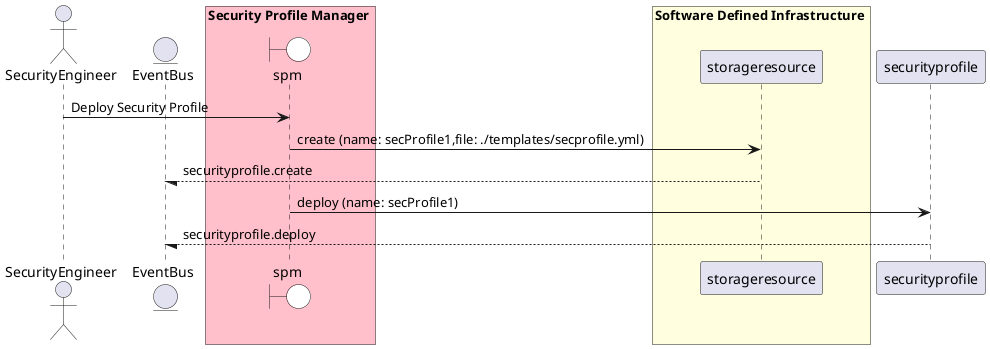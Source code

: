 @startuml

actor "SecurityEngineer"


entity EventBus

box Security Profile Manager #pink
    boundary spm #white
end box


box Software Defined Infrastructure #lightyellow
            participant storageresource
    end box

box Security Profile Manager #pink
    end box


"SecurityEngineer" -> spm: Deploy Security Profile

    spm -> "storageresource": create (name: secProfile1,file: ./templates/secprofile.yml)

    "storageresource" --/ EventBus: securityprofile.create

    spm -> "securityprofile": deploy (name: secProfile1)

    "securityprofile" --/ EventBus: securityprofile.deploy



@enduml
